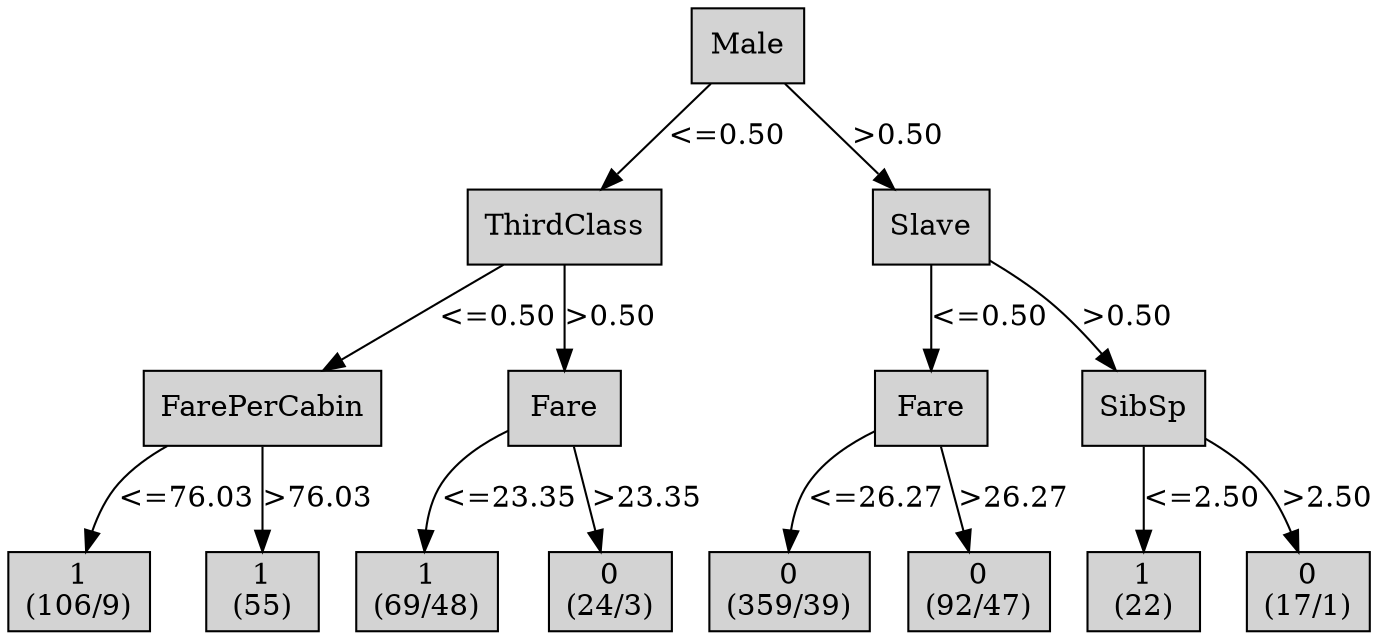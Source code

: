 digraph ID3_Tree {
"0" [shape=box, style=filled, label="Male
", weight=1]
"1" [shape=box, style=filled, label="ThirdClass
", weight=2]
0 -> 1 [ label = "<=0.50"];
"2" [shape=box, style=filled, label="FarePerCabin
", weight=3]
1 -> 2 [ label = "<=0.50"];
"3" [shape=box, style=filled, label="1
(106/9)
", weight=4]
2 -> 3 [ label = "<=76.03"];
"4" [shape=box, style=filled, label="1
(55)
", weight=4]
2 -> 4 [ label = ">76.03"];
"5" [shape=box, style=filled, label="Fare
", weight=3]
1 -> 5 [ label = ">0.50"];
"6" [shape=box, style=filled, label="1
(69/48)
", weight=4]
5 -> 6 [ label = "<=23.35"];
"7" [shape=box, style=filled, label="0
(24/3)
", weight=4]
5 -> 7 [ label = ">23.35"];
"8" [shape=box, style=filled, label="Slave
", weight=2]
0 -> 8 [ label = ">0.50"];
"9" [shape=box, style=filled, label="Fare
", weight=3]
8 -> 9 [ label = "<=0.50"];
"10" [shape=box, style=filled, label="0
(359/39)
", weight=4]
9 -> 10 [ label = "<=26.27"];
"11" [shape=box, style=filled, label="0
(92/47)
", weight=4]
9 -> 11 [ label = ">26.27"];
"12" [shape=box, style=filled, label="SibSp
", weight=3]
8 -> 12 [ label = ">0.50"];
"13" [shape=box, style=filled, label="1
(22)
", weight=4]
12 -> 13 [ label = "<=2.50"];
"14" [shape=box, style=filled, label="0
(17/1)
", weight=4]
12 -> 14 [ label = ">2.50"];
{rank=same; 0;};
{rank=same; 1;8;};
{rank=same; 2;5;9;12;};
{rank=same; 3;4;6;7;10;11;13;14;};
}